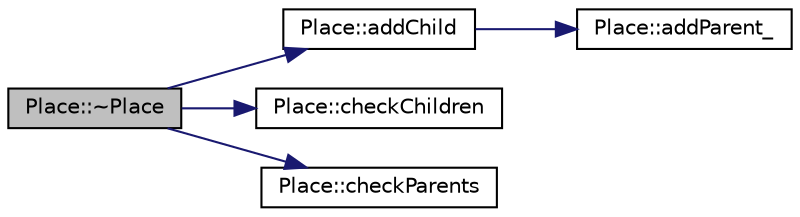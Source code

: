digraph "Place::~Place"
{
  edge [fontname="Helvetica",fontsize="10",labelfontname="Helvetica",labelfontsize="10"];
  node [fontname="Helvetica",fontsize="10",shape=record];
  rankdir="LR";
  Node1 [label="Place::~Place",height=0.2,width=0.4,color="black", fillcolor="grey75", style="filled", fontcolor="black"];
  Node1 -> Node2 [color="midnightblue",fontsize="10",style="solid",fontname="Helvetica"];
  Node2 [label="Place::addChild",height=0.2,width=0.4,color="black", fillcolor="white", style="filled",URL="$dd/d21/class_place.html#a71f5d02d1a2cd85c2bf6a9558a4fe083"];
  Node2 -> Node3 [color="midnightblue",fontsize="10",style="solid",fontname="Helvetica"];
  Node3 [label="Place::addParent_",height=0.2,width=0.4,color="black", fillcolor="white", style="filled",URL="$dd/d21/class_place.html#a36af6a425e43ba44f1882c8a80365114"];
  Node1 -> Node4 [color="midnightblue",fontsize="10",style="solid",fontname="Helvetica"];
  Node4 [label="Place::checkChildren",height=0.2,width=0.4,color="black", fillcolor="white", style="filled",URL="$dd/d21/class_place.html#a9e44636e07f562758ddcefc7fd13eaff"];
  Node1 -> Node5 [color="midnightblue",fontsize="10",style="solid",fontname="Helvetica"];
  Node5 [label="Place::checkParents",height=0.2,width=0.4,color="black", fillcolor="white", style="filled",URL="$dd/d21/class_place.html#aff1fb6a0e741fb76ef629f00b9c012e2"];
}
